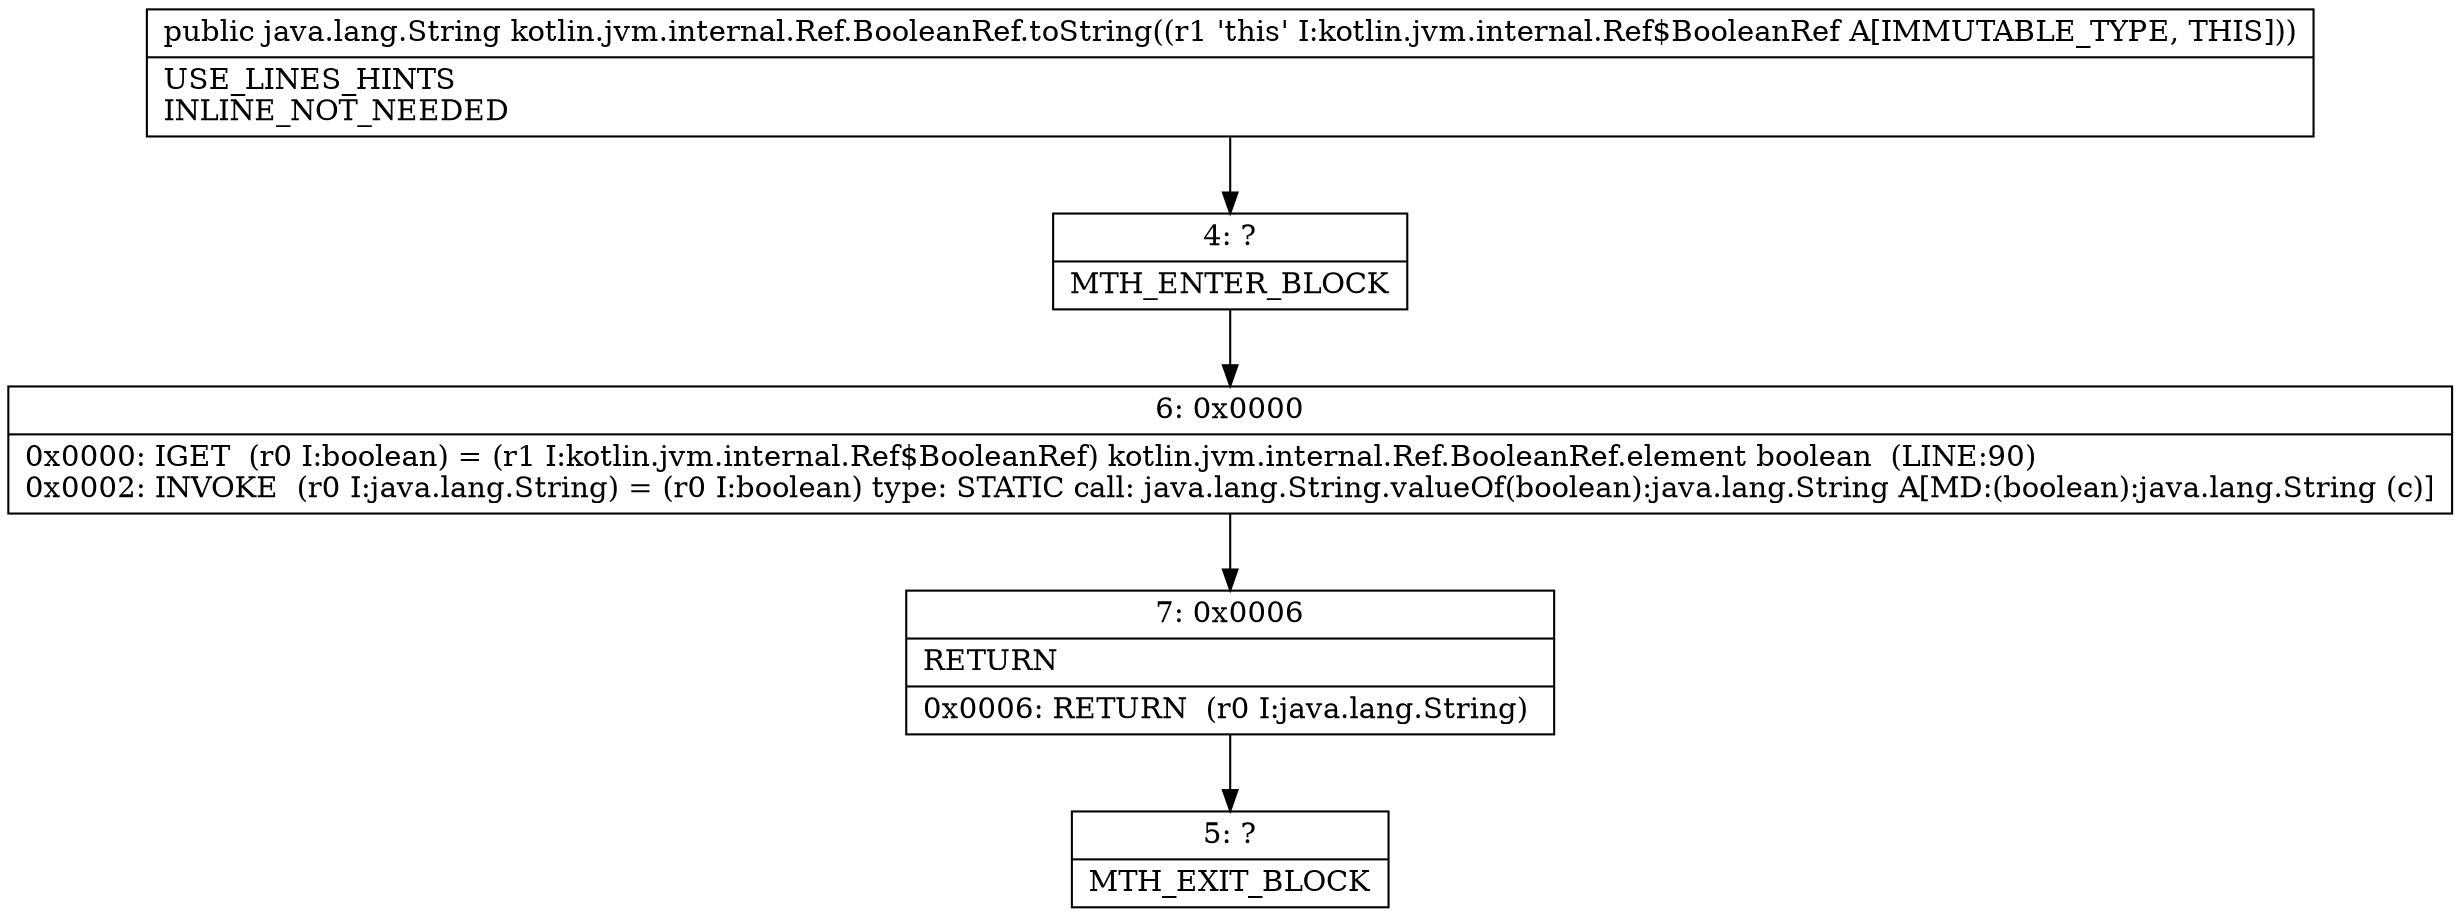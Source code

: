digraph "CFG forkotlin.jvm.internal.Ref.BooleanRef.toString()Ljava\/lang\/String;" {
Node_4 [shape=record,label="{4\:\ ?|MTH_ENTER_BLOCK\l}"];
Node_6 [shape=record,label="{6\:\ 0x0000|0x0000: IGET  (r0 I:boolean) = (r1 I:kotlin.jvm.internal.Ref$BooleanRef) kotlin.jvm.internal.Ref.BooleanRef.element boolean  (LINE:90)\l0x0002: INVOKE  (r0 I:java.lang.String) = (r0 I:boolean) type: STATIC call: java.lang.String.valueOf(boolean):java.lang.String A[MD:(boolean):java.lang.String (c)]\l}"];
Node_7 [shape=record,label="{7\:\ 0x0006|RETURN\l|0x0006: RETURN  (r0 I:java.lang.String) \l}"];
Node_5 [shape=record,label="{5\:\ ?|MTH_EXIT_BLOCK\l}"];
MethodNode[shape=record,label="{public java.lang.String kotlin.jvm.internal.Ref.BooleanRef.toString((r1 'this' I:kotlin.jvm.internal.Ref$BooleanRef A[IMMUTABLE_TYPE, THIS]))  | USE_LINES_HINTS\lINLINE_NOT_NEEDED\l}"];
MethodNode -> Node_4;Node_4 -> Node_6;
Node_6 -> Node_7;
Node_7 -> Node_5;
}

